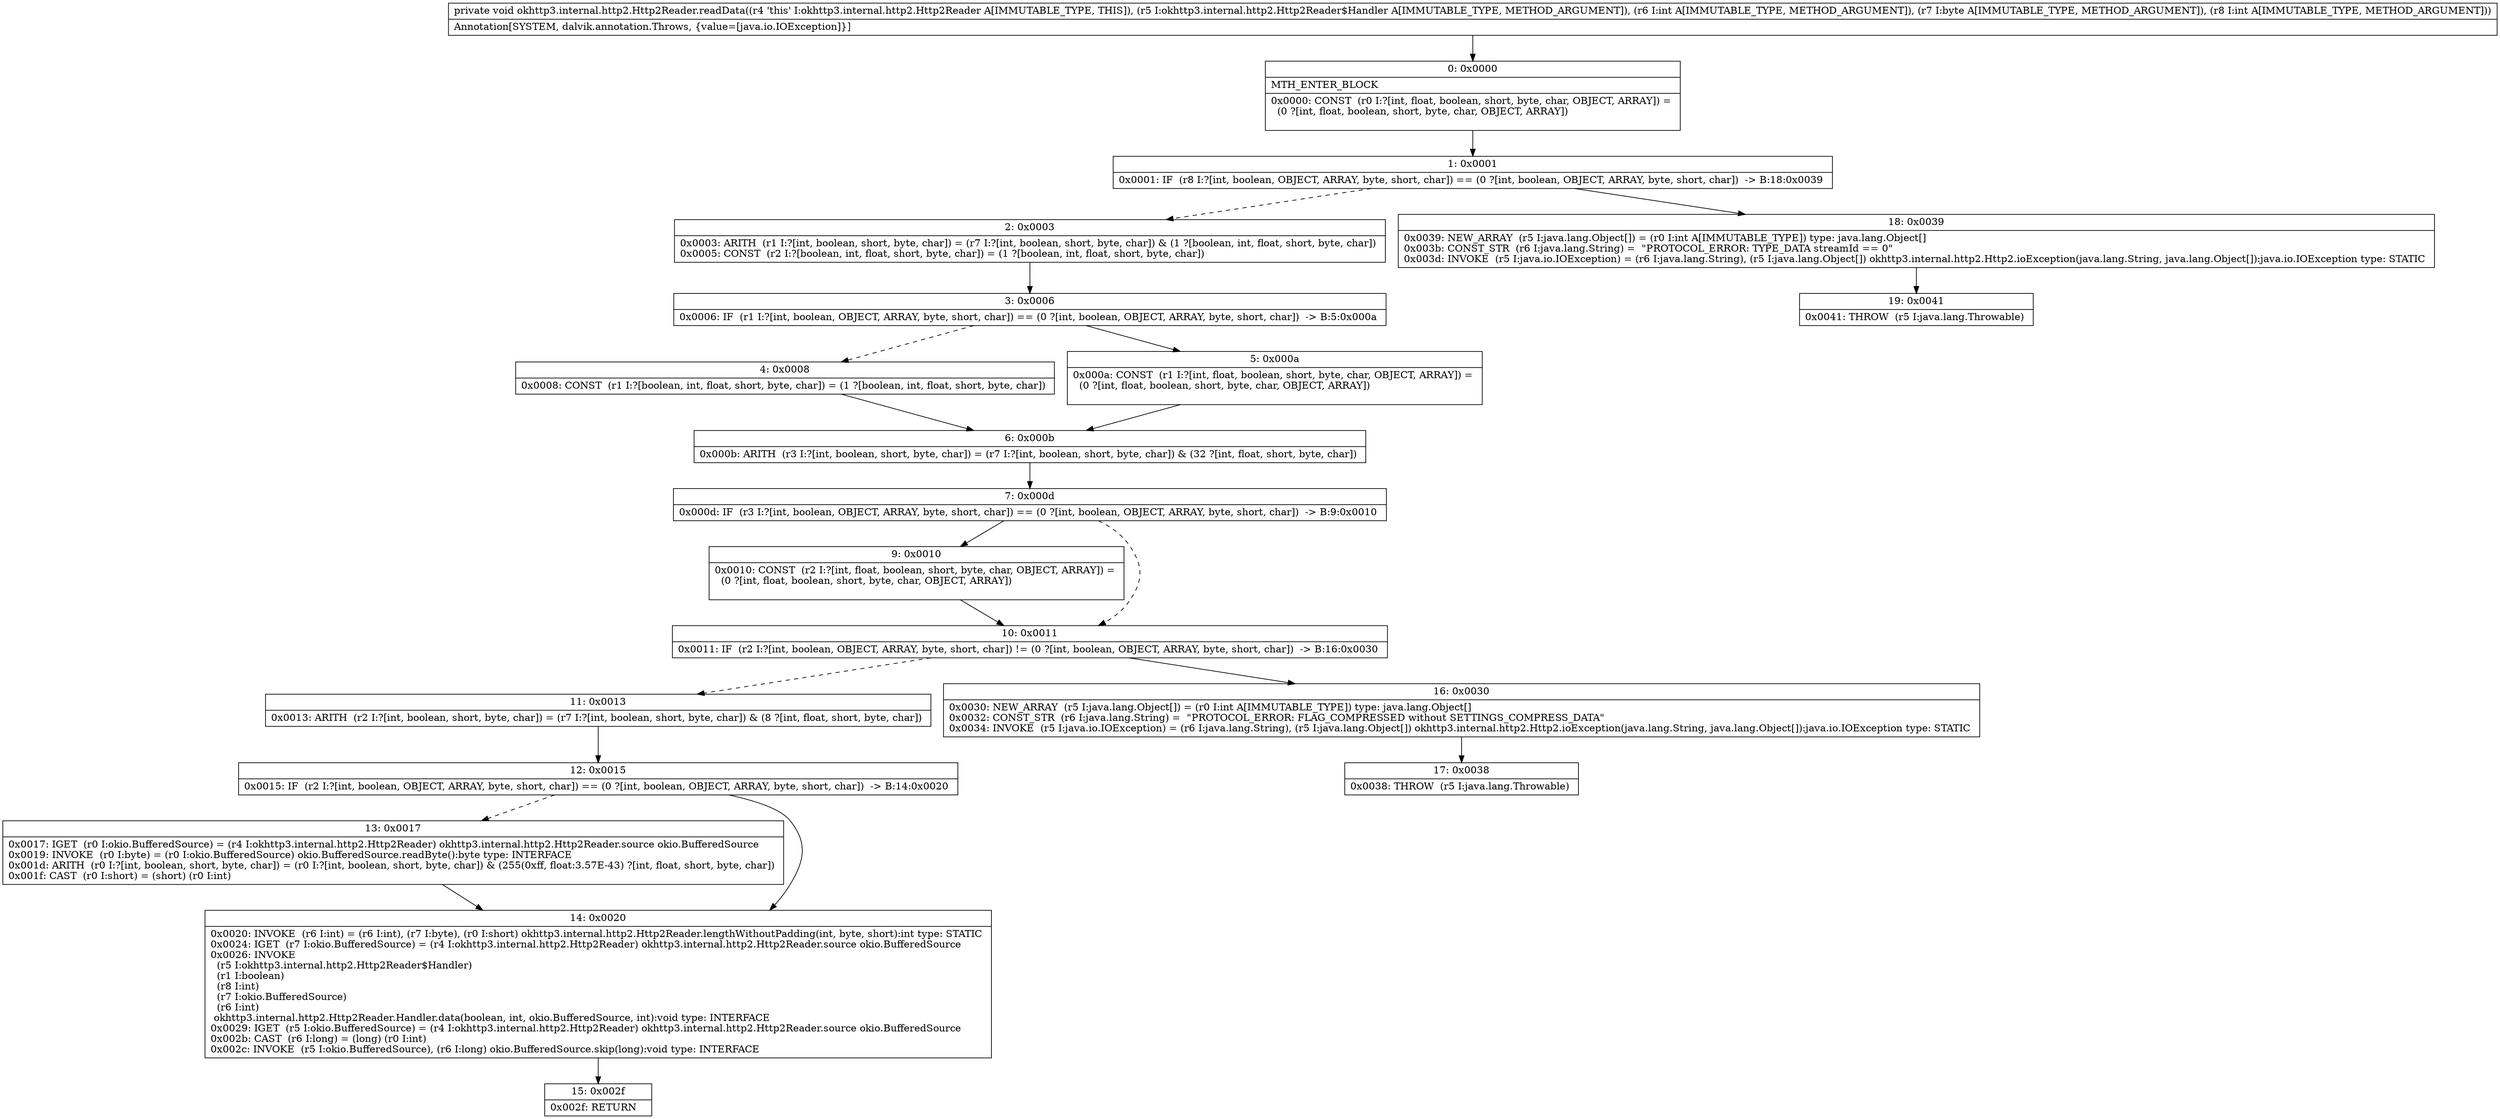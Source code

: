digraph "CFG forokhttp3.internal.http2.Http2Reader.readData(Lokhttp3\/internal\/http2\/Http2Reader$Handler;IBI)V" {
Node_0 [shape=record,label="{0\:\ 0x0000|MTH_ENTER_BLOCK\l|0x0000: CONST  (r0 I:?[int, float, boolean, short, byte, char, OBJECT, ARRAY]) = \l  (0 ?[int, float, boolean, short, byte, char, OBJECT, ARRAY])\l \l}"];
Node_1 [shape=record,label="{1\:\ 0x0001|0x0001: IF  (r8 I:?[int, boolean, OBJECT, ARRAY, byte, short, char]) == (0 ?[int, boolean, OBJECT, ARRAY, byte, short, char])  \-\> B:18:0x0039 \l}"];
Node_2 [shape=record,label="{2\:\ 0x0003|0x0003: ARITH  (r1 I:?[int, boolean, short, byte, char]) = (r7 I:?[int, boolean, short, byte, char]) & (1 ?[boolean, int, float, short, byte, char]) \l0x0005: CONST  (r2 I:?[boolean, int, float, short, byte, char]) = (1 ?[boolean, int, float, short, byte, char]) \l}"];
Node_3 [shape=record,label="{3\:\ 0x0006|0x0006: IF  (r1 I:?[int, boolean, OBJECT, ARRAY, byte, short, char]) == (0 ?[int, boolean, OBJECT, ARRAY, byte, short, char])  \-\> B:5:0x000a \l}"];
Node_4 [shape=record,label="{4\:\ 0x0008|0x0008: CONST  (r1 I:?[boolean, int, float, short, byte, char]) = (1 ?[boolean, int, float, short, byte, char]) \l}"];
Node_5 [shape=record,label="{5\:\ 0x000a|0x000a: CONST  (r1 I:?[int, float, boolean, short, byte, char, OBJECT, ARRAY]) = \l  (0 ?[int, float, boolean, short, byte, char, OBJECT, ARRAY])\l \l}"];
Node_6 [shape=record,label="{6\:\ 0x000b|0x000b: ARITH  (r3 I:?[int, boolean, short, byte, char]) = (r7 I:?[int, boolean, short, byte, char]) & (32 ?[int, float, short, byte, char]) \l}"];
Node_7 [shape=record,label="{7\:\ 0x000d|0x000d: IF  (r3 I:?[int, boolean, OBJECT, ARRAY, byte, short, char]) == (0 ?[int, boolean, OBJECT, ARRAY, byte, short, char])  \-\> B:9:0x0010 \l}"];
Node_9 [shape=record,label="{9\:\ 0x0010|0x0010: CONST  (r2 I:?[int, float, boolean, short, byte, char, OBJECT, ARRAY]) = \l  (0 ?[int, float, boolean, short, byte, char, OBJECT, ARRAY])\l \l}"];
Node_10 [shape=record,label="{10\:\ 0x0011|0x0011: IF  (r2 I:?[int, boolean, OBJECT, ARRAY, byte, short, char]) != (0 ?[int, boolean, OBJECT, ARRAY, byte, short, char])  \-\> B:16:0x0030 \l}"];
Node_11 [shape=record,label="{11\:\ 0x0013|0x0013: ARITH  (r2 I:?[int, boolean, short, byte, char]) = (r7 I:?[int, boolean, short, byte, char]) & (8 ?[int, float, short, byte, char]) \l}"];
Node_12 [shape=record,label="{12\:\ 0x0015|0x0015: IF  (r2 I:?[int, boolean, OBJECT, ARRAY, byte, short, char]) == (0 ?[int, boolean, OBJECT, ARRAY, byte, short, char])  \-\> B:14:0x0020 \l}"];
Node_13 [shape=record,label="{13\:\ 0x0017|0x0017: IGET  (r0 I:okio.BufferedSource) = (r4 I:okhttp3.internal.http2.Http2Reader) okhttp3.internal.http2.Http2Reader.source okio.BufferedSource \l0x0019: INVOKE  (r0 I:byte) = (r0 I:okio.BufferedSource) okio.BufferedSource.readByte():byte type: INTERFACE \l0x001d: ARITH  (r0 I:?[int, boolean, short, byte, char]) = (r0 I:?[int, boolean, short, byte, char]) & (255(0xff, float:3.57E\-43) ?[int, float, short, byte, char]) \l0x001f: CAST  (r0 I:short) = (short) (r0 I:int) \l}"];
Node_14 [shape=record,label="{14\:\ 0x0020|0x0020: INVOKE  (r6 I:int) = (r6 I:int), (r7 I:byte), (r0 I:short) okhttp3.internal.http2.Http2Reader.lengthWithoutPadding(int, byte, short):int type: STATIC \l0x0024: IGET  (r7 I:okio.BufferedSource) = (r4 I:okhttp3.internal.http2.Http2Reader) okhttp3.internal.http2.Http2Reader.source okio.BufferedSource \l0x0026: INVOKE  \l  (r5 I:okhttp3.internal.http2.Http2Reader$Handler)\l  (r1 I:boolean)\l  (r8 I:int)\l  (r7 I:okio.BufferedSource)\l  (r6 I:int)\l okhttp3.internal.http2.Http2Reader.Handler.data(boolean, int, okio.BufferedSource, int):void type: INTERFACE \l0x0029: IGET  (r5 I:okio.BufferedSource) = (r4 I:okhttp3.internal.http2.Http2Reader) okhttp3.internal.http2.Http2Reader.source okio.BufferedSource \l0x002b: CAST  (r6 I:long) = (long) (r0 I:int) \l0x002c: INVOKE  (r5 I:okio.BufferedSource), (r6 I:long) okio.BufferedSource.skip(long):void type: INTERFACE \l}"];
Node_15 [shape=record,label="{15\:\ 0x002f|0x002f: RETURN   \l}"];
Node_16 [shape=record,label="{16\:\ 0x0030|0x0030: NEW_ARRAY  (r5 I:java.lang.Object[]) = (r0 I:int A[IMMUTABLE_TYPE]) type: java.lang.Object[] \l0x0032: CONST_STR  (r6 I:java.lang.String) =  \"PROTOCOL_ERROR: FLAG_COMPRESSED without SETTINGS_COMPRESS_DATA\" \l0x0034: INVOKE  (r5 I:java.io.IOException) = (r6 I:java.lang.String), (r5 I:java.lang.Object[]) okhttp3.internal.http2.Http2.ioException(java.lang.String, java.lang.Object[]):java.io.IOException type: STATIC \l}"];
Node_17 [shape=record,label="{17\:\ 0x0038|0x0038: THROW  (r5 I:java.lang.Throwable) \l}"];
Node_18 [shape=record,label="{18\:\ 0x0039|0x0039: NEW_ARRAY  (r5 I:java.lang.Object[]) = (r0 I:int A[IMMUTABLE_TYPE]) type: java.lang.Object[] \l0x003b: CONST_STR  (r6 I:java.lang.String) =  \"PROTOCOL_ERROR: TYPE_DATA streamId == 0\" \l0x003d: INVOKE  (r5 I:java.io.IOException) = (r6 I:java.lang.String), (r5 I:java.lang.Object[]) okhttp3.internal.http2.Http2.ioException(java.lang.String, java.lang.Object[]):java.io.IOException type: STATIC \l}"];
Node_19 [shape=record,label="{19\:\ 0x0041|0x0041: THROW  (r5 I:java.lang.Throwable) \l}"];
MethodNode[shape=record,label="{private void okhttp3.internal.http2.Http2Reader.readData((r4 'this' I:okhttp3.internal.http2.Http2Reader A[IMMUTABLE_TYPE, THIS]), (r5 I:okhttp3.internal.http2.Http2Reader$Handler A[IMMUTABLE_TYPE, METHOD_ARGUMENT]), (r6 I:int A[IMMUTABLE_TYPE, METHOD_ARGUMENT]), (r7 I:byte A[IMMUTABLE_TYPE, METHOD_ARGUMENT]), (r8 I:int A[IMMUTABLE_TYPE, METHOD_ARGUMENT]))  | Annotation[SYSTEM, dalvik.annotation.Throws, \{value=[java.io.IOException]\}]\l}"];
MethodNode -> Node_0;
Node_0 -> Node_1;
Node_1 -> Node_2[style=dashed];
Node_1 -> Node_18;
Node_2 -> Node_3;
Node_3 -> Node_4[style=dashed];
Node_3 -> Node_5;
Node_4 -> Node_6;
Node_5 -> Node_6;
Node_6 -> Node_7;
Node_7 -> Node_9;
Node_7 -> Node_10[style=dashed];
Node_9 -> Node_10;
Node_10 -> Node_11[style=dashed];
Node_10 -> Node_16;
Node_11 -> Node_12;
Node_12 -> Node_13[style=dashed];
Node_12 -> Node_14;
Node_13 -> Node_14;
Node_14 -> Node_15;
Node_16 -> Node_17;
Node_18 -> Node_19;
}

